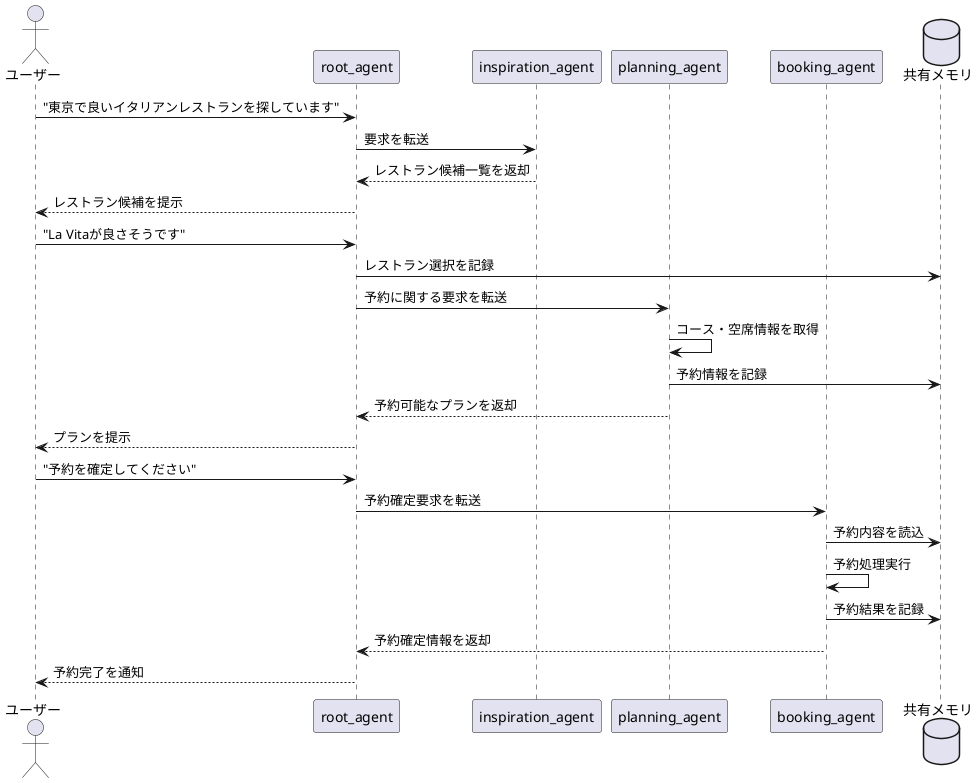 @startuml
skinparam backgroundColor white
skinparam handwritten false

actor "ユーザー" as User
participant "root_agent" as Root
participant "inspiration_agent" as Inspiration
participant "planning_agent" as Planning
participant "booking_agent" as Booking
database "共有メモリ" as Memory

User -> Root: "東京で良いイタリアンレストランを探しています"
Root -> Inspiration: 要求を転送
Inspiration --> Root: レストラン候補一覧を返却
Root --> User: レストラン候補を提示

User -> Root: "La Vitaが良さそうです"
Root -> Memory: レストラン選択を記録
Root -> Planning: 予約に関する要求を転送

Planning -> Planning: コース・空席情報を取得
Planning -> Memory: 予約情報を記録
Planning --> Root: 予約可能なプランを返却
Root --> User: プランを提示

User -> Root: "予約を確定してください"
Root -> Booking: 予約確定要求を転送
Booking -> Memory: 予約内容を読込
Booking -> Booking: 予約処理実行
Booking -> Memory: 予約結果を記録
Booking --> Root: 予約確定情報を返却
Root --> User: 予約完了を通知

@enduml
